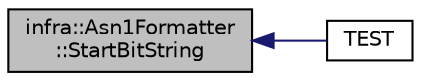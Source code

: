 digraph "infra::Asn1Formatter::StartBitString"
{
 // INTERACTIVE_SVG=YES
  edge [fontname="Helvetica",fontsize="10",labelfontname="Helvetica",labelfontsize="10"];
  node [fontname="Helvetica",fontsize="10",shape=record];
  rankdir="LR";
  Node143 [label="infra::Asn1Formatter\l::StartBitString",height=0.2,width=0.4,color="black", fillcolor="grey75", style="filled", fontcolor="black"];
  Node143 -> Node144 [dir="back",color="midnightblue",fontsize="10",style="solid",fontname="Helvetica"];
  Node144 [label="TEST",height=0.2,width=0.4,color="black", fillcolor="white", style="filled",URL="$d1/db0/_test_asn1_formatter_8cpp.html#a3e8b8adffd5f7851e353269c926692cb"];
}
